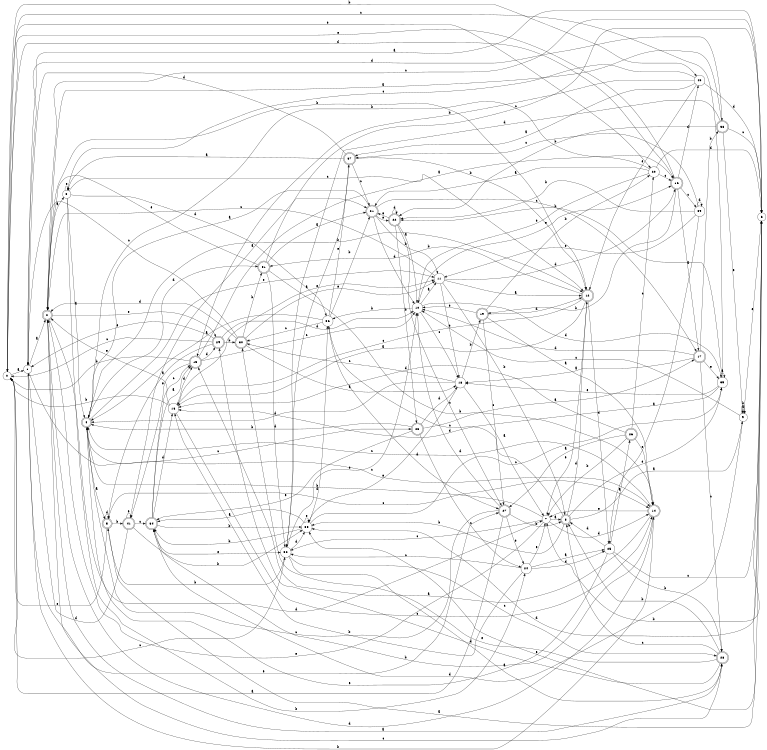 digraph n34_6 {
__start0 [label="" shape="none"];

rankdir=LR;
size="8,5";

s0 [style="filled", color="black", fillcolor="white" shape="circle", label="0"];
s1 [style="filled", color="black", fillcolor="white" shape="circle", label="1"];
s2 [style="rounded,filled", color="black", fillcolor="white" shape="doublecircle", label="2"];
s3 [style="filled", color="black", fillcolor="white" shape="circle", label="3"];
s4 [style="rounded,filled", color="black", fillcolor="white" shape="doublecircle", label="4"];
s5 [style="rounded,filled", color="black", fillcolor="white" shape="doublecircle", label="5"];
s6 [style="filled", color="black", fillcolor="white" shape="circle", label="6"];
s7 [style="filled", color="black", fillcolor="white" shape="circle", label="7"];
s8 [style="rounded,filled", color="black", fillcolor="white" shape="doublecircle", label="8"];
s9 [style="filled", color="black", fillcolor="white" shape="circle", label="9"];
s10 [style="filled", color="black", fillcolor="white" shape="circle", label="10"];
s11 [style="filled", color="black", fillcolor="white" shape="circle", label="11"];
s12 [style="rounded,filled", color="black", fillcolor="white" shape="doublecircle", label="12"];
s13 [style="filled", color="black", fillcolor="white" shape="circle", label="13"];
s14 [style="rounded,filled", color="black", fillcolor="white" shape="doublecircle", label="14"];
s15 [style="rounded,filled", color="black", fillcolor="white" shape="doublecircle", label="15"];
s16 [style="rounded,filled", color="black", fillcolor="white" shape="doublecircle", label="16"];
s17 [style="rounded,filled", color="black", fillcolor="white" shape="doublecircle", label="17"];
s18 [style="filled", color="black", fillcolor="white" shape="circle", label="18"];
s19 [style="rounded,filled", color="black", fillcolor="white" shape="doublecircle", label="19"];
s20 [style="filled", color="black", fillcolor="white" shape="circle", label="20"];
s21 [style="rounded,filled", color="black", fillcolor="white" shape="doublecircle", label="21"];
s22 [style="rounded,filled", color="black", fillcolor="white" shape="doublecircle", label="22"];
s23 [style="rounded,filled", color="black", fillcolor="white" shape="doublecircle", label="23"];
s24 [style="filled", color="black", fillcolor="white" shape="circle", label="24"];
s25 [style="filled", color="black", fillcolor="white" shape="circle", label="25"];
s26 [style="rounded,filled", color="black", fillcolor="white" shape="doublecircle", label="26"];
s27 [style="rounded,filled", color="black", fillcolor="white" shape="doublecircle", label="27"];
s28 [style="rounded,filled", color="black", fillcolor="white" shape="doublecircle", label="28"];
s29 [style="rounded,filled", color="black", fillcolor="white" shape="doublecircle", label="29"];
s30 [style="rounded,filled", color="black", fillcolor="white" shape="doublecircle", label="30"];
s31 [style="rounded,filled", color="black", fillcolor="white" shape="doublecircle", label="31"];
s32 [style="filled", color="black", fillcolor="white" shape="circle", label="32"];
s33 [style="filled", color="black", fillcolor="white" shape="circle", label="33"];
s34 [style="rounded,filled", color="black", fillcolor="white" shape="doublecircle", label="34"];
s35 [style="filled", color="black", fillcolor="white" shape="circle", label="35"];
s36 [style="filled", color="black", fillcolor="white" shape="circle", label="36"];
s37 [style="rounded,filled", color="black", fillcolor="white" shape="doublecircle", label="37"];
s38 [style="rounded,filled", color="black", fillcolor="white" shape="doublecircle", label="38"];
s39 [style="filled", color="black", fillcolor="white" shape="circle", label="39"];
s40 [style="filled", color="black", fillcolor="white" shape="circle", label="40"];
s41 [style="rounded,filled", color="black", fillcolor="white" shape="doublecircle", label="41"];
s0 -> s1 [label="a"];
s0 -> s40 [label="b"];
s0 -> s32 [label="c"];
s0 -> s16 [label="d"];
s0 -> s20 [label="e"];
s1 -> s2 [label="a"];
s1 -> s14 [label="b"];
s1 -> s23 [label="c"];
s1 -> s38 [label="d"];
s1 -> s27 [label="e"];
s2 -> s3 [label="a"];
s2 -> s12 [label="b"];
s2 -> s28 [label="c"];
s2 -> s7 [label="d"];
s2 -> s29 [label="e"];
s3 -> s4 [label="a"];
s3 -> s24 [label="b"];
s3 -> s12 [label="c"];
s3 -> s36 [label="d"];
s3 -> s3 [label="e"];
s4 -> s5 [label="a"];
s4 -> s12 [label="b"];
s4 -> s14 [label="c"];
s4 -> s31 [label="d"];
s4 -> s11 [label="e"];
s5 -> s6 [label="a"];
s5 -> s41 [label="b"];
s5 -> s14 [label="c"];
s5 -> s5 [label="d"];
s5 -> s0 [label="e"];
s6 -> s1 [label="a"];
s6 -> s7 [label="b"];
s6 -> s2 [label="c"];
s6 -> s33 [label="d"];
s6 -> s33 [label="e"];
s7 -> s8 [label="a"];
s7 -> s4 [label="b"];
s7 -> s32 [label="c"];
s7 -> s14 [label="d"];
s7 -> s2 [label="e"];
s8 -> s9 [label="a"];
s8 -> s33 [label="b"];
s8 -> s36 [label="c"];
s8 -> s12 [label="d"];
s8 -> s35 [label="e"];
s9 -> s9 [label="a"];
s9 -> s9 [label="b"];
s9 -> s10 [label="c"];
s9 -> s34 [label="d"];
s9 -> s6 [label="e"];
s10 -> s11 [label="a"];
s10 -> s36 [label="b"];
s10 -> s18 [label="c"];
s10 -> s35 [label="d"];
s10 -> s16 [label="e"];
s11 -> s12 [label="a"];
s11 -> s8 [label="b"];
s11 -> s2 [label="c"];
s11 -> s16 [label="d"];
s11 -> s18 [label="e"];
s12 -> s13 [label="a"];
s12 -> s31 [label="b"];
s12 -> s13 [label="c"];
s12 -> s25 [label="d"];
s12 -> s7 [label="e"];
s13 -> s11 [label="a"];
s13 -> s0 [label="b"];
s13 -> s14 [label="c"];
s13 -> s15 [label="d"];
s13 -> s2 [label="e"];
s14 -> s15 [label="a"];
s14 -> s34 [label="b"];
s14 -> s4 [label="c"];
s14 -> s2 [label="d"];
s14 -> s7 [label="e"];
s15 -> s16 [label="a"];
s15 -> s0 [label="b"];
s15 -> s10 [label="c"];
s15 -> s29 [label="d"];
s15 -> s41 [label="e"];
s16 -> s17 [label="a"];
s16 -> s19 [label="b"];
s16 -> s39 [label="c"];
s16 -> s40 [label="d"];
s16 -> s0 [label="e"];
s17 -> s18 [label="a"];
s17 -> s38 [label="b"];
s17 -> s28 [label="c"];
s17 -> s10 [label="d"];
s17 -> s35 [label="e"];
s18 -> s7 [label="a"];
s18 -> s19 [label="b"];
s18 -> s30 [label="c"];
s18 -> s4 [label="d"];
s18 -> s33 [label="e"];
s19 -> s14 [label="a"];
s19 -> s20 [label="b"];
s19 -> s27 [label="c"];
s19 -> s12 [label="d"];
s19 -> s10 [label="e"];
s20 -> s21 [label="a"];
s20 -> s4 [label="b"];
s20 -> s16 [label="c"];
s20 -> s6 [label="d"];
s20 -> s10 [label="e"];
s21 -> s4 [label="a"];
s21 -> s11 [label="b"];
s21 -> s17 [label="c"];
s21 -> s10 [label="d"];
s21 -> s22 [label="e"];
s22 -> s10 [label="a"];
s22 -> s23 [label="b"];
s22 -> s27 [label="c"];
s22 -> s22 [label="d"];
s22 -> s21 [label="e"];
s23 -> s17 [label="a"];
s23 -> s4 [label="b"];
s23 -> s24 [label="c"];
s23 -> s18 [label="d"];
s23 -> s34 [label="e"];
s24 -> s25 [label="a"];
s24 -> s13 [label="b"];
s24 -> s32 [label="c"];
s24 -> s25 [label="d"];
s24 -> s7 [label="e"];
s25 -> s26 [label="a"];
s25 -> s28 [label="b"];
s25 -> s6 [label="c"];
s25 -> s8 [label="d"];
s25 -> s4 [label="e"];
s26 -> s27 [label="a"];
s26 -> s7 [label="b"];
s26 -> s20 [label="c"];
s26 -> s13 [label="d"];
s26 -> s14 [label="e"];
s27 -> s0 [label="a"];
s27 -> s8 [label="b"];
s27 -> s4 [label="c"];
s27 -> s10 [label="d"];
s27 -> s24 [label="e"];
s28 -> s2 [label="a"];
s28 -> s8 [label="b"];
s28 -> s8 [label="c"];
s28 -> s29 [label="d"];
s28 -> s30 [label="e"];
s29 -> s5 [label="a"];
s29 -> s30 [label="b"];
s29 -> s0 [label="c"];
s29 -> s10 [label="d"];
s29 -> s1 [label="e"];
s30 -> s18 [label="a"];
s30 -> s31 [label="b"];
s30 -> s1 [label="c"];
s30 -> s2 [label="d"];
s30 -> s11 [label="e"];
s31 -> s21 [label="a"];
s31 -> s14 [label="b"];
s31 -> s6 [label="c"];
s31 -> s32 [label="d"];
s31 -> s2 [label="e"];
s32 -> s28 [label="a"];
s32 -> s5 [label="b"];
s32 -> s28 [label="c"];
s32 -> s33 [label="d"];
s32 -> s10 [label="e"];
s33 -> s34 [label="a"];
s33 -> s34 [label="b"];
s33 -> s35 [label="c"];
s33 -> s36 [label="d"];
s33 -> s33 [label="e"];
s34 -> s15 [label="a"];
s34 -> s33 [label="b"];
s34 -> s15 [label="c"];
s34 -> s13 [label="d"];
s34 -> s32 [label="e"];
s35 -> s35 [label="a"];
s35 -> s22 [label="b"];
s35 -> s0 [label="c"];
s35 -> s13 [label="d"];
s35 -> s18 [label="e"];
s36 -> s4 [label="a"];
s36 -> s21 [label="b"];
s36 -> s30 [label="c"];
s36 -> s27 [label="d"];
s36 -> s37 [label="e"];
s37 -> s3 [label="a"];
s37 -> s12 [label="b"];
s37 -> s21 [label="c"];
s37 -> s1 [label="d"];
s37 -> s32 [label="e"];
s38 -> s2 [label="a"];
s38 -> s22 [label="b"];
s38 -> s6 [label="c"];
s38 -> s32 [label="d"];
s38 -> s9 [label="e"];
s39 -> s25 [label="a"];
s39 -> s22 [label="b"];
s39 -> s37 [label="c"];
s39 -> s39 [label="d"];
s39 -> s11 [label="e"];
s40 -> s37 [label="a"];
s40 -> s15 [label="b"];
s40 -> s3 [label="c"];
s40 -> s6 [label="d"];
s40 -> s12 [label="e"];
s41 -> s21 [label="a"];
s41 -> s33 [label="b"];
s41 -> s34 [label="c"];
s41 -> s1 [label="d"];
s41 -> s41 [label="e"];

}